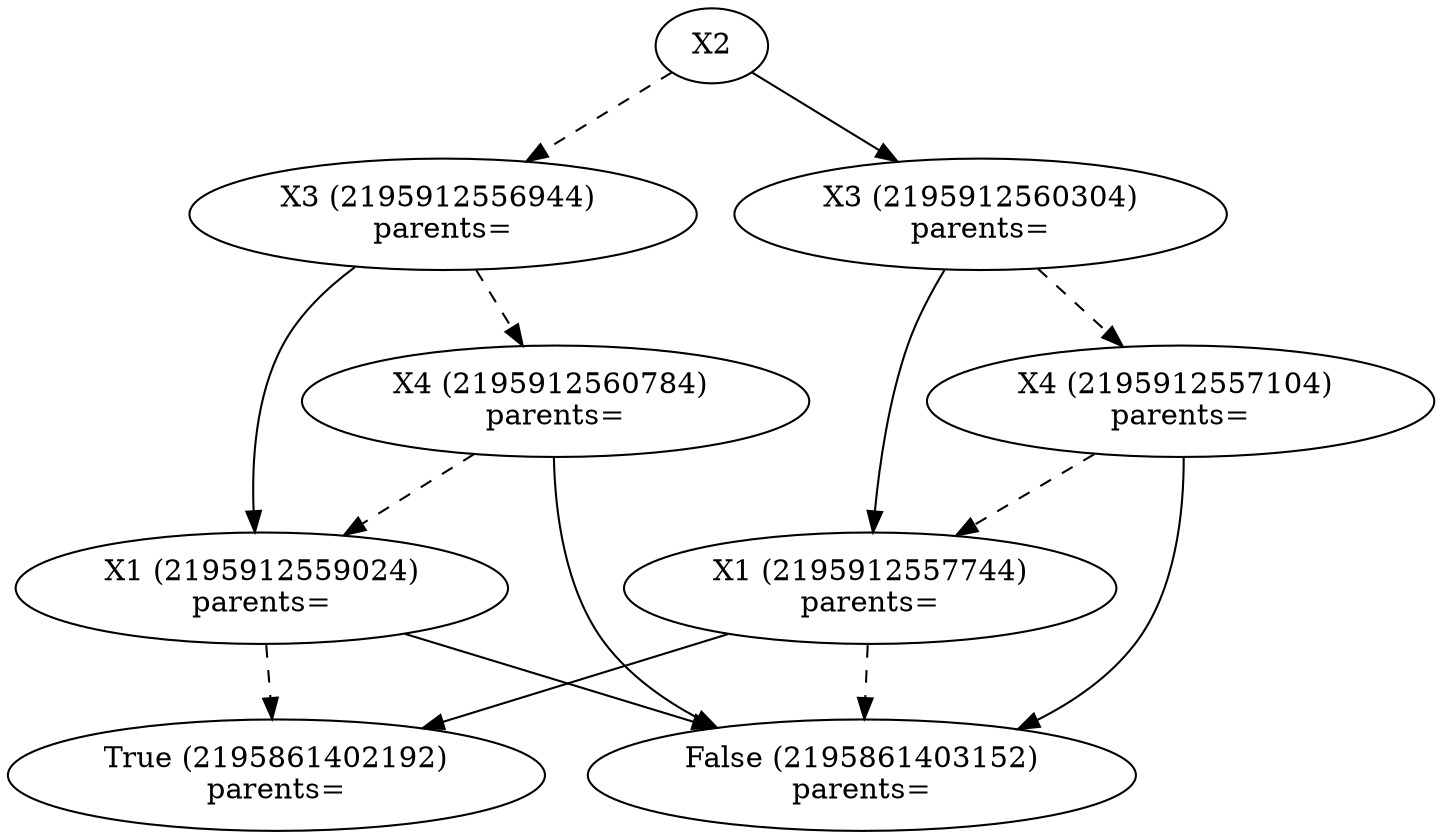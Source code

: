 digraph{2195861404112[label=X2]2195912556944[label="X3 (2195912556944) \nparents="]
2195861404112 -> 2195912556944[style=dashed label="" fontcolor = gray]
2195912560784[label="X4 (2195912560784) \nparents="]
2195912556944 -> 2195912560784[style=dashed label="" fontcolor = gray]
2195912559024[label="X1 (2195912559024) \nparents="]
2195912560784 -> 2195912559024[style=dashed label="" fontcolor = gray]
2195861402192[label="True (2195861402192) \nparents= "]
2195912559024 -> 2195861402192[style=dashed label="" fontcolor = gray]
2195861403152[label="False (2195861403152)\nparents="]
2195912559024 -> 2195861403152 [label="" fontcolor = gray]
2195861403152[label="False (2195861403152)\nparents="]
2195912560784 -> 2195861403152 [label="" fontcolor = gray]
2195912559024[label="X1 (2195912559024)\nparents="]
2195912556944 -> 2195912559024 [label="" fontcolor = gray]
2195912560304[label="X3 (2195912560304)\nparents="]
2195861404112 -> 2195912560304 [label="" fontcolor = gray]
2195912557104[label="X4 (2195912557104) \nparents="]
2195912560304 -> 2195912557104[style=dashed label="" fontcolor = gray]
2195912557744[label="X1 (2195912557744) \nparents="]
2195912557104 -> 2195912557744[style=dashed label="" fontcolor = gray]
2195861403152[label="False (2195861403152) \nparents= "]
2195912557744 -> 2195861403152[style=dashed label="" fontcolor = gray]
2195861402192[label="True (2195861402192)\nparents="]
2195912557744 -> 2195861402192 [label="" fontcolor = gray]
2195861403152[label="False (2195861403152)\nparents="]
2195912557104 -> 2195861403152 [label="" fontcolor = gray]
2195912557744[label="X1 (2195912557744)\nparents="]
2195912560304 -> 2195912557744 [label="" fontcolor = gray]
}